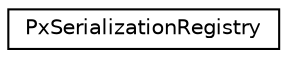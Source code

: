 digraph "Graphical Class Hierarchy"
{
  edge [fontname="Helvetica",fontsize="10",labelfontname="Helvetica",labelfontsize="10"];
  node [fontname="Helvetica",fontsize="10",shape=record];
  rankdir="LR";
  Node0 [label="PxSerializationRegistry",height=0.2,width=0.4,color="black", fillcolor="white", style="filled",URL="$classPxSerializationRegistry.html",tooltip="Class serving as a registry for XML (RepX) and binary serializable types. "];
}

